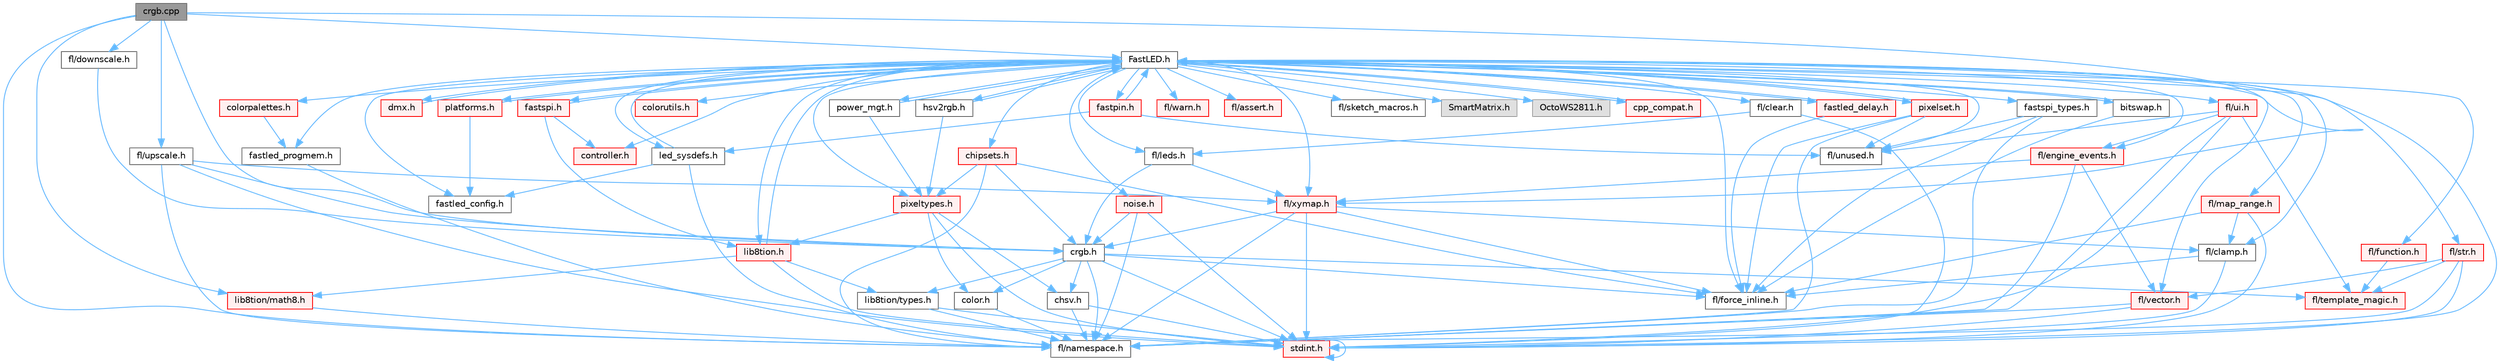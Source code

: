digraph "crgb.cpp"
{
 // INTERACTIVE_SVG=YES
 // LATEX_PDF_SIZE
  bgcolor="transparent";
  edge [fontname=Helvetica,fontsize=10,labelfontname=Helvetica,labelfontsize=10];
  node [fontname=Helvetica,fontsize=10,shape=box,height=0.2,width=0.4];
  Node1 [id="Node000001",label="crgb.cpp",height=0.2,width=0.4,color="gray40", fillcolor="grey60", style="filled", fontcolor="black",tooltip="Utility functions for the red, green, and blue (RGB) pixel struct."];
  Node1 -> Node2 [id="edge1_Node000001_Node000002",color="steelblue1",style="solid",tooltip=" "];
  Node2 [id="Node000002",label="crgb.h",height=0.2,width=0.4,color="grey40", fillcolor="white", style="filled",URL="$db/dd1/crgb_8h.html",tooltip="Defines the red, green, and blue (RGB) pixel struct."];
  Node2 -> Node3 [id="edge2_Node000002_Node000003",color="steelblue1",style="solid",tooltip=" "];
  Node3 [id="Node000003",label="stdint.h",height=0.2,width=0.4,color="red", fillcolor="#FFF0F0", style="filled",URL="$df/dd8/stdint_8h.html",tooltip=" "];
  Node3 -> Node3 [id="edge3_Node000003_Node000003",color="steelblue1",style="solid",tooltip=" "];
  Node2 -> Node5 [id="edge4_Node000002_Node000005",color="steelblue1",style="solid",tooltip=" "];
  Node5 [id="Node000005",label="chsv.h",height=0.2,width=0.4,color="grey40", fillcolor="white", style="filled",URL="$d8/dd0/chsv_8h.html",tooltip="Defines the hue, saturation, and value (HSV) pixel struct."];
  Node5 -> Node3 [id="edge5_Node000005_Node000003",color="steelblue1",style="solid",tooltip=" "];
  Node5 -> Node6 [id="edge6_Node000005_Node000006",color="steelblue1",style="solid",tooltip=" "];
  Node6 [id="Node000006",label="fl/namespace.h",height=0.2,width=0.4,color="grey40", fillcolor="white", style="filled",URL="$df/d2a/namespace_8h.html",tooltip="Implements the FastLED namespace macros."];
  Node2 -> Node6 [id="edge7_Node000002_Node000006",color="steelblue1",style="solid",tooltip=" "];
  Node2 -> Node7 [id="edge8_Node000002_Node000007",color="steelblue1",style="solid",tooltip=" "];
  Node7 [id="Node000007",label="color.h",height=0.2,width=0.4,color="grey40", fillcolor="white", style="filled",URL="$d2/d6b/src_2color_8h.html",tooltip="Contains definitions for color correction and temperature."];
  Node7 -> Node6 [id="edge9_Node000007_Node000006",color="steelblue1",style="solid",tooltip=" "];
  Node2 -> Node8 [id="edge10_Node000002_Node000008",color="steelblue1",style="solid",tooltip=" "];
  Node8 [id="Node000008",label="lib8tion/types.h",height=0.2,width=0.4,color="grey40", fillcolor="white", style="filled",URL="$d9/ddf/lib8tion_2types_8h.html",tooltip="Defines fractional types used for lib8tion functions."];
  Node8 -> Node3 [id="edge11_Node000008_Node000003",color="steelblue1",style="solid",tooltip=" "];
  Node8 -> Node6 [id="edge12_Node000008_Node000006",color="steelblue1",style="solid",tooltip=" "];
  Node2 -> Node9 [id="edge13_Node000002_Node000009",color="steelblue1",style="solid",tooltip=" "];
  Node9 [id="Node000009",label="fl/force_inline.h",height=0.2,width=0.4,color="grey40", fillcolor="white", style="filled",URL="$d4/d64/force__inline_8h.html",tooltip=" "];
  Node2 -> Node10 [id="edge14_Node000002_Node000010",color="steelblue1",style="solid",tooltip=" "];
  Node10 [id="Node000010",label="fl/template_magic.h",height=0.2,width=0.4,color="red", fillcolor="#FFF0F0", style="filled",URL="$d8/d0c/template__magic_8h.html",tooltip=" "];
  Node1 -> Node12 [id="edge15_Node000001_Node000012",color="steelblue1",style="solid",tooltip=" "];
  Node12 [id="Node000012",label="FastLED.h",height=0.2,width=0.4,color="grey40", fillcolor="white", style="filled",URL="$db/d97/_fast_l_e_d_8h.html",tooltip="central include file for FastLED, defines the CFastLED class/object"];
  Node12 -> Node3 [id="edge16_Node000012_Node000003",color="steelblue1",style="solid",tooltip=" "];
  Node12 -> Node13 [id="edge17_Node000012_Node000013",color="steelblue1",style="solid",tooltip=" "];
  Node13 [id="Node000013",label="SmartMatrix.h",height=0.2,width=0.4,color="grey60", fillcolor="#E0E0E0", style="filled",tooltip=" "];
  Node12 -> Node14 [id="edge18_Node000012_Node000014",color="steelblue1",style="solid",tooltip=" "];
  Node14 [id="Node000014",label="OctoWS2811.h",height=0.2,width=0.4,color="grey60", fillcolor="#E0E0E0", style="filled",tooltip=" "];
  Node12 -> Node9 [id="edge19_Node000012_Node000009",color="steelblue1",style="solid",tooltip=" "];
  Node12 -> Node15 [id="edge20_Node000012_Node000015",color="steelblue1",style="solid",tooltip=" "];
  Node15 [id="Node000015",label="cpp_compat.h",height=0.2,width=0.4,color="red", fillcolor="#FFF0F0", style="filled",URL="$d9/d13/cpp__compat_8h.html",tooltip="Compatibility functions based on C++ version."];
  Node15 -> Node12 [id="edge21_Node000015_Node000012",color="steelblue1",style="solid",tooltip=" "];
  Node12 -> Node17 [id="edge22_Node000012_Node000017",color="steelblue1",style="solid",tooltip=" "];
  Node17 [id="Node000017",label="fastled_config.h",height=0.2,width=0.4,color="grey40", fillcolor="white", style="filled",URL="$d5/d11/fastled__config_8h.html",tooltip="Contains definitions that can be used to configure FastLED at compile time."];
  Node12 -> Node18 [id="edge23_Node000012_Node000018",color="steelblue1",style="solid",tooltip=" "];
  Node18 [id="Node000018",label="led_sysdefs.h",height=0.2,width=0.4,color="grey40", fillcolor="white", style="filled",URL="$d9/d3e/led__sysdefs_8h.html",tooltip="Determines which platform system definitions to include."];
  Node18 -> Node12 [id="edge24_Node000018_Node000012",color="steelblue1",style="solid",tooltip=" "];
  Node18 -> Node17 [id="edge25_Node000018_Node000017",color="steelblue1",style="solid",tooltip=" "];
  Node18 -> Node6 [id="edge26_Node000018_Node000006",color="steelblue1",style="solid",tooltip=" "];
  Node12 -> Node19 [id="edge27_Node000012_Node000019",color="steelblue1",style="solid",tooltip=" "];
  Node19 [id="Node000019",label="fastled_delay.h",height=0.2,width=0.4,color="red", fillcolor="#FFF0F0", style="filled",URL="$d0/da8/fastled__delay_8h.html",tooltip="Utility functions and classes for managing delay cycles."];
  Node19 -> Node12 [id="edge28_Node000019_Node000012",color="steelblue1",style="solid",tooltip=" "];
  Node19 -> Node9 [id="edge29_Node000019_Node000009",color="steelblue1",style="solid",tooltip=" "];
  Node12 -> Node21 [id="edge30_Node000012_Node000021",color="steelblue1",style="solid",tooltip=" "];
  Node21 [id="Node000021",label="bitswap.h",height=0.2,width=0.4,color="grey40", fillcolor="white", style="filled",URL="$de/ded/bitswap_8h.html",tooltip="Functions for doing a rotation of bits/bytes used by parallel output."];
  Node21 -> Node12 [id="edge31_Node000021_Node000012",color="steelblue1",style="solid",tooltip=" "];
  Node21 -> Node9 [id="edge32_Node000021_Node000009",color="steelblue1",style="solid",tooltip=" "];
  Node12 -> Node22 [id="edge33_Node000012_Node000022",color="steelblue1",style="solid",tooltip=" "];
  Node22 [id="Node000022",label="controller.h",height=0.2,width=0.4,color="red", fillcolor="#FFF0F0", style="filled",URL="$d2/dd9/controller_8h.html",tooltip="deprecated: base definitions used by led controllers for writing out led data"];
  Node12 -> Node70 [id="edge34_Node000012_Node000070",color="steelblue1",style="solid",tooltip=" "];
  Node70 [id="Node000070",label="fastpin.h",height=0.2,width=0.4,color="red", fillcolor="#FFF0F0", style="filled",URL="$db/d65/fastpin_8h.html",tooltip="Class base definitions for defining fast pin access."];
  Node70 -> Node12 [id="edge35_Node000070_Node000012",color="steelblue1",style="solid",tooltip=" "];
  Node70 -> Node18 [id="edge36_Node000070_Node000018",color="steelblue1",style="solid",tooltip=" "];
  Node70 -> Node41 [id="edge37_Node000070_Node000041",color="steelblue1",style="solid",tooltip=" "];
  Node41 [id="Node000041",label="fl/unused.h",height=0.2,width=0.4,color="grey40", fillcolor="white", style="filled",URL="$d8/d4b/unused_8h.html",tooltip=" "];
  Node12 -> Node71 [id="edge38_Node000012_Node000071",color="steelblue1",style="solid",tooltip=" "];
  Node71 [id="Node000071",label="fastspi_types.h",height=0.2,width=0.4,color="grey40", fillcolor="white", style="filled",URL="$d2/ddb/fastspi__types_8h.html",tooltip="Data types and constants used by SPI interfaces."];
  Node71 -> Node9 [id="edge39_Node000071_Node000009",color="steelblue1",style="solid",tooltip=" "];
  Node71 -> Node6 [id="edge40_Node000071_Node000006",color="steelblue1",style="solid",tooltip=" "];
  Node71 -> Node41 [id="edge41_Node000071_Node000041",color="steelblue1",style="solid",tooltip=" "];
  Node12 -> Node72 [id="edge42_Node000012_Node000072",color="steelblue1",style="solid",tooltip=" "];
  Node72 [id="Node000072",label="dmx.h",height=0.2,width=0.4,color="red", fillcolor="#FFF0F0", style="filled",URL="$d3/de1/dmx_8h.html",tooltip="Defines the DMX512-based LED controllers."];
  Node72 -> Node12 [id="edge43_Node000072_Node000012",color="steelblue1",style="solid",tooltip=" "];
  Node12 -> Node75 [id="edge44_Node000012_Node000075",color="steelblue1",style="solid",tooltip=" "];
  Node75 [id="Node000075",label="platforms.h",height=0.2,width=0.4,color="red", fillcolor="#FFF0F0", style="filled",URL="$da/dc9/platforms_8h.html",tooltip="Determines which platforms headers to include."];
  Node75 -> Node12 [id="edge45_Node000075_Node000012",color="steelblue1",style="solid",tooltip=" "];
  Node75 -> Node17 [id="edge46_Node000075_Node000017",color="steelblue1",style="solid",tooltip=" "];
  Node12 -> Node77 [id="edge47_Node000012_Node000077",color="steelblue1",style="solid",tooltip=" "];
  Node77 [id="Node000077",label="fastled_progmem.h",height=0.2,width=0.4,color="grey40", fillcolor="white", style="filled",URL="$df/dab/fastled__progmem_8h.html",tooltip="Wrapper definitions to allow seamless use of PROGMEM in environments that have it."];
  Node77 -> Node6 [id="edge48_Node000077_Node000006",color="steelblue1",style="solid",tooltip=" "];
  Node12 -> Node25 [id="edge49_Node000012_Node000025",color="steelblue1",style="solid",tooltip=" "];
  Node25 [id="Node000025",label="lib8tion.h",height=0.2,width=0.4,color="red", fillcolor="#FFF0F0", style="filled",URL="$df/da5/lib8tion_8h.html",tooltip="Fast, efficient 8-bit math functions specifically designed for high-performance LED programming."];
  Node25 -> Node12 [id="edge50_Node000025_Node000012",color="steelblue1",style="solid",tooltip=" "];
  Node25 -> Node8 [id="edge51_Node000025_Node000008",color="steelblue1",style="solid",tooltip=" "];
  Node25 -> Node3 [id="edge52_Node000025_Node000003",color="steelblue1",style="solid",tooltip=" "];
  Node25 -> Node46 [id="edge53_Node000025_Node000046",color="steelblue1",style="solid",tooltip=" "];
  Node46 [id="Node000046",label="lib8tion/math8.h",height=0.2,width=0.4,color="red", fillcolor="#FFF0F0", style="filled",URL="$d5/dd1/math8_8h.html",tooltip="Fast, efficient 8-bit math functions specifically designed for high-performance LED programming."];
  Node46 -> Node6 [id="edge54_Node000046_Node000006",color="steelblue1",style="solid",tooltip=" "];
  Node12 -> Node24 [id="edge55_Node000012_Node000024",color="steelblue1",style="solid",tooltip=" "];
  Node24 [id="Node000024",label="pixeltypes.h",height=0.2,width=0.4,color="red", fillcolor="#FFF0F0", style="filled",URL="$d2/dba/pixeltypes_8h.html",tooltip="Includes defintions for RGB and HSV pixels."];
  Node24 -> Node3 [id="edge56_Node000024_Node000003",color="steelblue1",style="solid",tooltip=" "];
  Node24 -> Node25 [id="edge57_Node000024_Node000025",color="steelblue1",style="solid",tooltip=" "];
  Node24 -> Node7 [id="edge58_Node000024_Node000007",color="steelblue1",style="solid",tooltip=" "];
  Node24 -> Node5 [id="edge59_Node000024_Node000005",color="steelblue1",style="solid",tooltip=" "];
  Node12 -> Node78 [id="edge60_Node000012_Node000078",color="steelblue1",style="solid",tooltip=" "];
  Node78 [id="Node000078",label="hsv2rgb.h",height=0.2,width=0.4,color="grey40", fillcolor="white", style="filled",URL="$de/d9a/hsv2rgb_8h.html",tooltip="Functions to convert from the HSV colorspace to the RGB colorspace."];
  Node78 -> Node12 [id="edge61_Node000078_Node000012",color="steelblue1",style="solid",tooltip=" "];
  Node78 -> Node24 [id="edge62_Node000078_Node000024",color="steelblue1",style="solid",tooltip=" "];
  Node12 -> Node79 [id="edge63_Node000012_Node000079",color="steelblue1",style="solid",tooltip=" "];
  Node79 [id="Node000079",label="colorutils.h",height=0.2,width=0.4,color="red", fillcolor="#FFF0F0", style="filled",URL="$d1/dfb/colorutils_8h.html",tooltip=" "];
  Node12 -> Node84 [id="edge64_Node000012_Node000084",color="steelblue1",style="solid",tooltip=" "];
  Node84 [id="Node000084",label="pixelset.h",height=0.2,width=0.4,color="red", fillcolor="#FFF0F0", style="filled",URL="$d4/d46/pixelset_8h.html",tooltip="Declares classes for managing logical groups of LEDs."];
  Node84 -> Node9 [id="edge65_Node000084_Node000009",color="steelblue1",style="solid",tooltip=" "];
  Node84 -> Node6 [id="edge66_Node000084_Node000006",color="steelblue1",style="solid",tooltip=" "];
  Node84 -> Node41 [id="edge67_Node000084_Node000041",color="steelblue1",style="solid",tooltip=" "];
  Node84 -> Node12 [id="edge68_Node000084_Node000012",color="steelblue1",style="solid",tooltip=" "];
  Node12 -> Node85 [id="edge69_Node000012_Node000085",color="steelblue1",style="solid",tooltip=" "];
  Node85 [id="Node000085",label="colorpalettes.h",height=0.2,width=0.4,color="red", fillcolor="#FFF0F0", style="filled",URL="$dc/dcc/colorpalettes_8h.html",tooltip="Declarations for the predefined color palettes supplied by FastLED."];
  Node85 -> Node77 [id="edge70_Node000085_Node000077",color="steelblue1",style="solid",tooltip=" "];
  Node12 -> Node86 [id="edge71_Node000012_Node000086",color="steelblue1",style="solid",tooltip=" "];
  Node86 [id="Node000086",label="noise.h",height=0.2,width=0.4,color="red", fillcolor="#FFF0F0", style="filled",URL="$d1/d31/noise_8h.html",tooltip="Functions to generate and fill arrays with noise."];
  Node86 -> Node3 [id="edge72_Node000086_Node000003",color="steelblue1",style="solid",tooltip=" "];
  Node86 -> Node2 [id="edge73_Node000086_Node000002",color="steelblue1",style="solid",tooltip=" "];
  Node86 -> Node6 [id="edge74_Node000086_Node000006",color="steelblue1",style="solid",tooltip=" "];
  Node12 -> Node87 [id="edge75_Node000012_Node000087",color="steelblue1",style="solid",tooltip=" "];
  Node87 [id="Node000087",label="power_mgt.h",height=0.2,width=0.4,color="grey40", fillcolor="white", style="filled",URL="$dc/d5b/power__mgt_8h.html",tooltip="Functions to limit the power used by FastLED."];
  Node87 -> Node12 [id="edge76_Node000087_Node000012",color="steelblue1",style="solid",tooltip=" "];
  Node87 -> Node24 [id="edge77_Node000087_Node000024",color="steelblue1",style="solid",tooltip=" "];
  Node12 -> Node88 [id="edge78_Node000012_Node000088",color="steelblue1",style="solid",tooltip=" "];
  Node88 [id="Node000088",label="fastspi.h",height=0.2,width=0.4,color="red", fillcolor="#FFF0F0", style="filled",URL="$d6/ddc/fastspi_8h.html",tooltip="Serial peripheral interface (SPI) definitions per platform."];
  Node88 -> Node12 [id="edge79_Node000088_Node000012",color="steelblue1",style="solid",tooltip=" "];
  Node88 -> Node22 [id="edge80_Node000088_Node000022",color="steelblue1",style="solid",tooltip=" "];
  Node88 -> Node25 [id="edge81_Node000088_Node000025",color="steelblue1",style="solid",tooltip=" "];
  Node12 -> Node90 [id="edge82_Node000012_Node000090",color="steelblue1",style="solid",tooltip=" "];
  Node90 [id="Node000090",label="chipsets.h",height=0.2,width=0.4,color="red", fillcolor="#FFF0F0", style="filled",URL="$db/d66/chipsets_8h.html",tooltip="Contains the bulk of the definitions for the various LED chipsets supported."];
  Node90 -> Node24 [id="edge83_Node000090_Node000024",color="steelblue1",style="solid",tooltip=" "];
  Node90 -> Node9 [id="edge84_Node000090_Node000009",color="steelblue1",style="solid",tooltip=" "];
  Node90 -> Node2 [id="edge85_Node000090_Node000002",color="steelblue1",style="solid",tooltip=" "];
  Node90 -> Node6 [id="edge86_Node000090_Node000006",color="steelblue1",style="solid",tooltip=" "];
  Node12 -> Node59 [id="edge87_Node000012_Node000059",color="steelblue1",style="solid",tooltip=" "];
  Node59 [id="Node000059",label="fl/engine_events.h",height=0.2,width=0.4,color="red", fillcolor="#FFF0F0", style="filled",URL="$db/dc0/engine__events_8h.html",tooltip=" "];
  Node59 -> Node6 [id="edge88_Node000059_Node000006",color="steelblue1",style="solid",tooltip=" "];
  Node59 -> Node43 [id="edge89_Node000059_Node000043",color="steelblue1",style="solid",tooltip=" "];
  Node43 [id="Node000043",label="fl/vector.h",height=0.2,width=0.4,color="red", fillcolor="#FFF0F0", style="filled",URL="$d6/d68/vector_8h.html",tooltip=" "];
  Node43 -> Node3 [id="edge90_Node000043_Node000003",color="steelblue1",style="solid",tooltip=" "];
  Node43 -> Node6 [id="edge91_Node000043_Node000006",color="steelblue1",style="solid",tooltip=" "];
  Node59 -> Node67 [id="edge92_Node000059_Node000067",color="steelblue1",style="solid",tooltip=" "];
  Node67 [id="Node000067",label="fl/xymap.h",height=0.2,width=0.4,color="red", fillcolor="#FFF0F0", style="filled",URL="$da/d61/xymap_8h.html",tooltip=" "];
  Node67 -> Node3 [id="edge93_Node000067_Node000003",color="steelblue1",style="solid",tooltip=" "];
  Node67 -> Node2 [id="edge94_Node000067_Node000002",color="steelblue1",style="solid",tooltip=" "];
  Node67 -> Node33 [id="edge95_Node000067_Node000033",color="steelblue1",style="solid",tooltip=" "];
  Node33 [id="Node000033",label="fl/clamp.h",height=0.2,width=0.4,color="grey40", fillcolor="white", style="filled",URL="$d6/dd3/clamp_8h.html",tooltip=" "];
  Node33 -> Node3 [id="edge96_Node000033_Node000003",color="steelblue1",style="solid",tooltip=" "];
  Node33 -> Node9 [id="edge97_Node000033_Node000009",color="steelblue1",style="solid",tooltip=" "];
  Node67 -> Node9 [id="edge98_Node000067_Node000009",color="steelblue1",style="solid",tooltip=" "];
  Node67 -> Node6 [id="edge99_Node000067_Node000006",color="steelblue1",style="solid",tooltip=" "];
  Node12 -> Node91 [id="edge100_Node000012_Node000091",color="steelblue1",style="solid",tooltip=" "];
  Node91 [id="Node000091",label="fl/leds.h",height=0.2,width=0.4,color="grey40", fillcolor="white", style="filled",URL="$da/d78/leds_8h.html",tooltip=" "];
  Node91 -> Node2 [id="edge101_Node000091_Node000002",color="steelblue1",style="solid",tooltip=" "];
  Node91 -> Node67 [id="edge102_Node000091_Node000067",color="steelblue1",style="solid",tooltip=" "];
  Node12 -> Node30 [id="edge103_Node000012_Node000030",color="steelblue1",style="solid",tooltip=" "];
  Node30 [id="Node000030",label="fl/str.h",height=0.2,width=0.4,color="red", fillcolor="#FFF0F0", style="filled",URL="$d1/d93/str_8h.html",tooltip=" "];
  Node30 -> Node3 [id="edge104_Node000030_Node000003",color="steelblue1",style="solid",tooltip=" "];
  Node30 -> Node6 [id="edge105_Node000030_Node000006",color="steelblue1",style="solid",tooltip=" "];
  Node30 -> Node10 [id="edge106_Node000030_Node000010",color="steelblue1",style="solid",tooltip=" "];
  Node30 -> Node43 [id="edge107_Node000030_Node000043",color="steelblue1",style="solid",tooltip=" "];
  Node12 -> Node67 [id="edge108_Node000012_Node000067",color="steelblue1",style="solid",tooltip=" "];
  Node12 -> Node33 [id="edge109_Node000012_Node000033",color="steelblue1",style="solid",tooltip=" "];
  Node12 -> Node34 [id="edge110_Node000012_Node000034",color="steelblue1",style="solid",tooltip=" "];
  Node34 [id="Node000034",label="fl/map_range.h",height=0.2,width=0.4,color="red", fillcolor="#FFF0F0", style="filled",URL="$d1/d47/map__range_8h.html",tooltip=" "];
  Node34 -> Node3 [id="edge111_Node000034_Node000003",color="steelblue1",style="solid",tooltip=" "];
  Node34 -> Node33 [id="edge112_Node000034_Node000033",color="steelblue1",style="solid",tooltip=" "];
  Node34 -> Node9 [id="edge113_Node000034_Node000009",color="steelblue1",style="solid",tooltip=" "];
  Node12 -> Node92 [id="edge114_Node000012_Node000092",color="steelblue1",style="solid",tooltip=" "];
  Node92 [id="Node000092",label="fl/warn.h",height=0.2,width=0.4,color="red", fillcolor="#FFF0F0", style="filled",URL="$de/d77/warn_8h.html",tooltip=" "];
  Node12 -> Node63 [id="edge115_Node000012_Node000063",color="steelblue1",style="solid",tooltip=" "];
  Node63 [id="Node000063",label="fl/assert.h",height=0.2,width=0.4,color="red", fillcolor="#FFF0F0", style="filled",URL="$dc/da7/assert_8h.html",tooltip=" "];
  Node12 -> Node41 [id="edge116_Node000012_Node000041",color="steelblue1",style="solid",tooltip=" "];
  Node12 -> Node43 [id="edge117_Node000012_Node000043",color="steelblue1",style="solid",tooltip=" "];
  Node12 -> Node95 [id="edge118_Node000012_Node000095",color="steelblue1",style="solid",tooltip=" "];
  Node95 [id="Node000095",label="fl/function.h",height=0.2,width=0.4,color="red", fillcolor="#FFF0F0", style="filled",URL="$dd/d67/function_8h.html",tooltip=" "];
  Node95 -> Node10 [id="edge119_Node000095_Node000010",color="steelblue1",style="solid",tooltip=" "];
  Node12 -> Node96 [id="edge120_Node000012_Node000096",color="steelblue1",style="solid",tooltip=" "];
  Node96 [id="Node000096",label="fl/clear.h",height=0.2,width=0.4,color="grey40", fillcolor="white", style="filled",URL="$df/db0/clear_8h.html",tooltip=" "];
  Node96 -> Node91 [id="edge121_Node000096_Node000091",color="steelblue1",style="solid",tooltip=" "];
  Node96 -> Node3 [id="edge122_Node000096_Node000003",color="steelblue1",style="solid",tooltip=" "];
  Node12 -> Node97 [id="edge123_Node000012_Node000097",color="steelblue1",style="solid",tooltip=" "];
  Node97 [id="Node000097",label="fl/ui.h",height=0.2,width=0.4,color="red", fillcolor="#FFF0F0", style="filled",URL="$d9/d3b/ui_8h.html",tooltip=" "];
  Node97 -> Node3 [id="edge124_Node000097_Node000003",color="steelblue1",style="solid",tooltip=" "];
  Node97 -> Node59 [id="edge125_Node000097_Node000059",color="steelblue1",style="solid",tooltip=" "];
  Node97 -> Node6 [id="edge126_Node000097_Node000006",color="steelblue1",style="solid",tooltip=" "];
  Node97 -> Node10 [id="edge127_Node000097_Node000010",color="steelblue1",style="solid",tooltip=" "];
  Node97 -> Node41 [id="edge128_Node000097_Node000041",color="steelblue1",style="solid",tooltip=" "];
  Node12 -> Node106 [id="edge129_Node000012_Node000106",color="steelblue1",style="solid",tooltip=" "];
  Node106 [id="Node000106",label="fl/sketch_macros.h",height=0.2,width=0.4,color="grey40", fillcolor="white", style="filled",URL="$d1/dbc/sketch__macros_8h.html",tooltip=" "];
  Node1 -> Node67 [id="edge130_Node000001_Node000067",color="steelblue1",style="solid",tooltip=" "];
  Node1 -> Node107 [id="edge131_Node000001_Node000107",color="steelblue1",style="solid",tooltip=" "];
  Node107 [id="Node000107",label="fl/upscale.h",height=0.2,width=0.4,color="grey40", fillcolor="white", style="filled",URL="$d6/d0c/upscale_8h.html",tooltip=" "];
  Node107 -> Node3 [id="edge132_Node000107_Node000003",color="steelblue1",style="solid",tooltip=" "];
  Node107 -> Node2 [id="edge133_Node000107_Node000002",color="steelblue1",style="solid",tooltip=" "];
  Node107 -> Node6 [id="edge134_Node000107_Node000006",color="steelblue1",style="solid",tooltip=" "];
  Node107 -> Node67 [id="edge135_Node000107_Node000067",color="steelblue1",style="solid",tooltip=" "];
  Node1 -> Node108 [id="edge136_Node000001_Node000108",color="steelblue1",style="solid",tooltip=" "];
  Node108 [id="Node000108",label="fl/downscale.h",height=0.2,width=0.4,color="grey40", fillcolor="white", style="filled",URL="$d1/d30/src_2fl_2downscale_8h.html",tooltip=" "];
  Node108 -> Node2 [id="edge137_Node000108_Node000002",color="steelblue1",style="solid",tooltip=" "];
  Node1 -> Node46 [id="edge138_Node000001_Node000046",color="steelblue1",style="solid",tooltip=" "];
  Node1 -> Node6 [id="edge139_Node000001_Node000006",color="steelblue1",style="solid",tooltip=" "];
}
